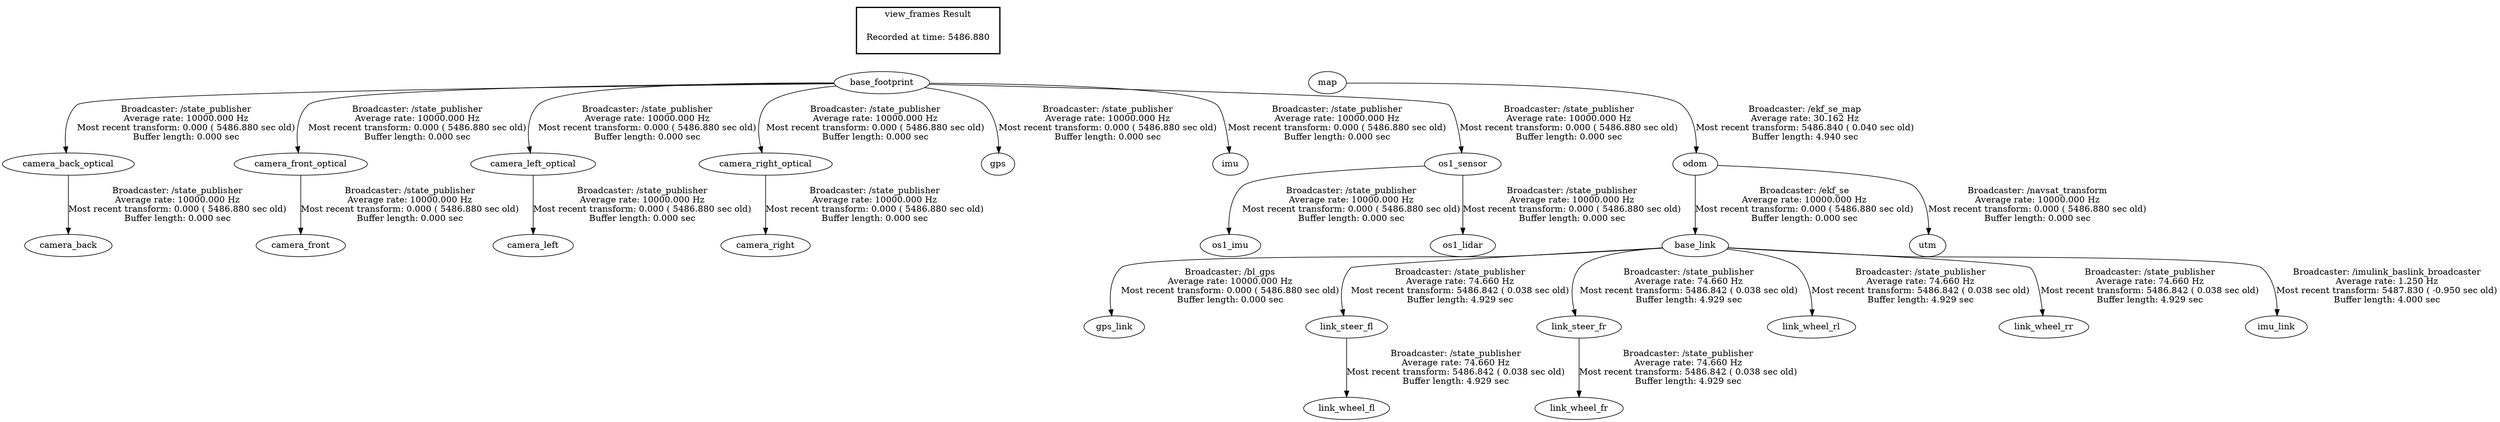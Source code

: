 digraph G {
"base_link" -> "gps_link"[label="Broadcaster: /bl_gps\nAverage rate: 10000.000 Hz\nMost recent transform: 0.000 ( 5486.880 sec old)\nBuffer length: 0.000 sec\n"];
"odom" -> "base_link"[label="Broadcaster: /ekf_se\nAverage rate: 10000.000 Hz\nMost recent transform: 0.000 ( 5486.880 sec old)\nBuffer length: 0.000 sec\n"];
"base_footprint" -> "camera_back_optical"[label="Broadcaster: /state_publisher\nAverage rate: 10000.000 Hz\nMost recent transform: 0.000 ( 5486.880 sec old)\nBuffer length: 0.000 sec\n"];
"camera_back_optical" -> "camera_back"[label="Broadcaster: /state_publisher\nAverage rate: 10000.000 Hz\nMost recent transform: 0.000 ( 5486.880 sec old)\nBuffer length: 0.000 sec\n"];
"base_footprint" -> "camera_front_optical"[label="Broadcaster: /state_publisher\nAverage rate: 10000.000 Hz\nMost recent transform: 0.000 ( 5486.880 sec old)\nBuffer length: 0.000 sec\n"];
"camera_front_optical" -> "camera_front"[label="Broadcaster: /state_publisher\nAverage rate: 10000.000 Hz\nMost recent transform: 0.000 ( 5486.880 sec old)\nBuffer length: 0.000 sec\n"];
"base_footprint" -> "camera_left_optical"[label="Broadcaster: /state_publisher\nAverage rate: 10000.000 Hz\nMost recent transform: 0.000 ( 5486.880 sec old)\nBuffer length: 0.000 sec\n"];
"camera_left_optical" -> "camera_left"[label="Broadcaster: /state_publisher\nAverage rate: 10000.000 Hz\nMost recent transform: 0.000 ( 5486.880 sec old)\nBuffer length: 0.000 sec\n"];
"base_footprint" -> "camera_right_optical"[label="Broadcaster: /state_publisher\nAverage rate: 10000.000 Hz\nMost recent transform: 0.000 ( 5486.880 sec old)\nBuffer length: 0.000 sec\n"];
"camera_right_optical" -> "camera_right"[label="Broadcaster: /state_publisher\nAverage rate: 10000.000 Hz\nMost recent transform: 0.000 ( 5486.880 sec old)\nBuffer length: 0.000 sec\n"];
"base_footprint" -> "gps"[label="Broadcaster: /state_publisher\nAverage rate: 10000.000 Hz\nMost recent transform: 0.000 ( 5486.880 sec old)\nBuffer length: 0.000 sec\n"];
"base_footprint" -> "imu"[label="Broadcaster: /state_publisher\nAverage rate: 10000.000 Hz\nMost recent transform: 0.000 ( 5486.880 sec old)\nBuffer length: 0.000 sec\n"];
"os1_sensor" -> "os1_imu"[label="Broadcaster: /state_publisher\nAverage rate: 10000.000 Hz\nMost recent transform: 0.000 ( 5486.880 sec old)\nBuffer length: 0.000 sec\n"];
"base_footprint" -> "os1_sensor"[label="Broadcaster: /state_publisher\nAverage rate: 10000.000 Hz\nMost recent transform: 0.000 ( 5486.880 sec old)\nBuffer length: 0.000 sec\n"];
"os1_sensor" -> "os1_lidar"[label="Broadcaster: /state_publisher\nAverage rate: 10000.000 Hz\nMost recent transform: 0.000 ( 5486.880 sec old)\nBuffer length: 0.000 sec\n"];
"odom" -> "utm"[label="Broadcaster: /navsat_transform\nAverage rate: 10000.000 Hz\nMost recent transform: 0.000 ( 5486.880 sec old)\nBuffer length: 0.000 sec\n"];
"map" -> "odom"[label="Broadcaster: /ekf_se_map\nAverage rate: 30.162 Hz\nMost recent transform: 5486.840 ( 0.040 sec old)\nBuffer length: 4.940 sec\n"];
"base_link" -> "link_steer_fl"[label="Broadcaster: /state_publisher\nAverage rate: 74.660 Hz\nMost recent transform: 5486.842 ( 0.038 sec old)\nBuffer length: 4.929 sec\n"];
"base_link" -> "link_steer_fr"[label="Broadcaster: /state_publisher\nAverage rate: 74.660 Hz\nMost recent transform: 5486.842 ( 0.038 sec old)\nBuffer length: 4.929 sec\n"];
"link_steer_fl" -> "link_wheel_fl"[label="Broadcaster: /state_publisher\nAverage rate: 74.660 Hz\nMost recent transform: 5486.842 ( 0.038 sec old)\nBuffer length: 4.929 sec\n"];
"link_steer_fr" -> "link_wheel_fr"[label="Broadcaster: /state_publisher\nAverage rate: 74.660 Hz\nMost recent transform: 5486.842 ( 0.038 sec old)\nBuffer length: 4.929 sec\n"];
"base_link" -> "link_wheel_rl"[label="Broadcaster: /state_publisher\nAverage rate: 74.660 Hz\nMost recent transform: 5486.842 ( 0.038 sec old)\nBuffer length: 4.929 sec\n"];
"base_link" -> "link_wheel_rr"[label="Broadcaster: /state_publisher\nAverage rate: 74.660 Hz\nMost recent transform: 5486.842 ( 0.038 sec old)\nBuffer length: 4.929 sec\n"];
"base_link" -> "imu_link"[label="Broadcaster: /imulink_baslink_broadcaster\nAverage rate: 1.250 Hz\nMost recent transform: 5487.830 ( -0.950 sec old)\nBuffer length: 4.000 sec\n"];
edge [style=invis];
 subgraph cluster_legend { style=bold; color=black; label ="view_frames Result";
"Recorded at time: 5486.880"[ shape=plaintext ] ;
 }->"base_footprint";
edge [style=invis];
 subgraph cluster_legend { style=bold; color=black; label ="view_frames Result";
"Recorded at time: 5486.880"[ shape=plaintext ] ;
 }->"map";
}